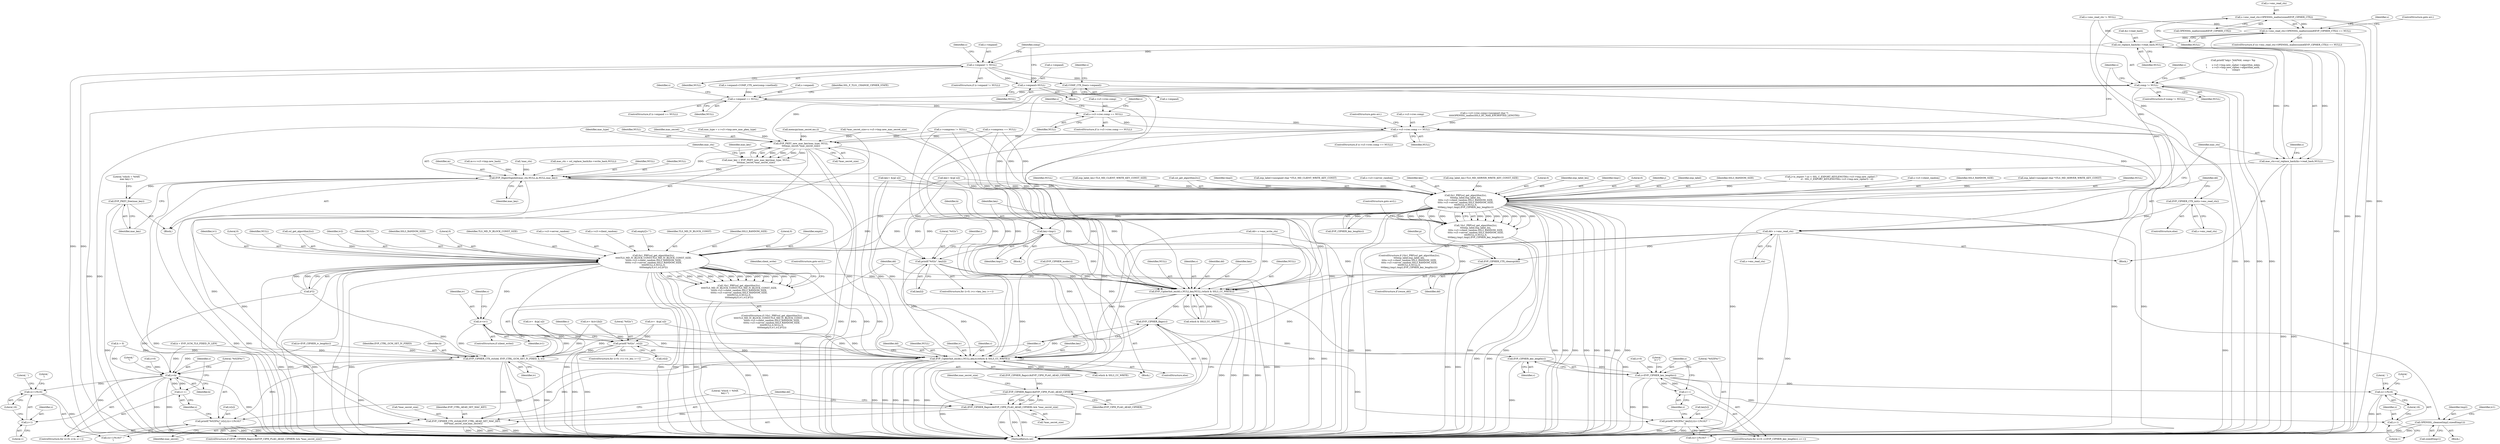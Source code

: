 digraph "0_openssl_34628967f1e65dc8f34e000f0f5518e21afbfc7b_0@API" {
"1000311" [label="(Call,s->enc_read_ctx=OPENSSL_malloc(sizeof(EVP_CIPHER_CTX)))"];
"1000310" [label="(Call,(s->enc_read_ctx=OPENSSL_malloc(sizeof(EVP_CIPHER_CTX))) == NULL)"];
"1000332" [label="(Call,ssl_replace_hash(&s->read_hash,NULL))"];
"1000330" [label="(Call,mac_ctx=ssl_replace_hash(&s->read_hash,NULL))"];
"1000786" [label="(Call,EVP_DigestSignInit(mac_ctx,NULL,m,NULL,mac_key))"];
"1000792" [label="(Call,EVP_PKEY_free(mac_key))"];
"1000826" [label="(Call,tls1_PRF(ssl_get_algorithm2(s),\n\t\t\t\texp_label,exp_label_len,\n\t\t\t\ts->s3->client_random,SSL3_RANDOM_SIZE,\n\t\t\t\ts->s3->server_random,SSL3_RANDOM_SIZE,\n\t\t\t\tNULL,0,NULL,0,\n\t\t\t\tkey,j,tmp1,tmp2,EVP_CIPHER_key_length(c)))"];
"1000825" [label="(Call,!tls1_PRF(ssl_get_algorithm2(s),\n\t\t\t\texp_label,exp_label_len,\n\t\t\t\ts->s3->client_random,SSL3_RANDOM_SIZE,\n\t\t\t\ts->s3->server_random,SSL3_RANDOM_SIZE,\n\t\t\t\tNULL,0,NULL,0,\n\t\t\t\tkey,j,tmp1,tmp2,EVP_CIPHER_key_length(c)))"];
"1000854" [label="(Call,key=tmp1)"];
"1000929" [label="(Call,printf(\"%02x\", key[i]))"];
"1000962" [label="(Call,EVP_CipherInit_ex(dd,c,NULL,key,NULL,(which & SSL3_CC_WRITE)))"];
"1000971" [label="(Call,EVP_CIPHER_CTX_ctrl(dd, EVP_CTRL_GCM_SET_IV_FIXED, k, iv))"];
"1000994" [label="(Call,EVP_CIPHER_CTX_ctrl(dd,EVP_CTRL_AEAD_SET_MAC_KEY,\n\t\t\t\t*mac_secret_size,mac_secret))"];
"1001036" [label="(Call,z<k)"];
"1001039" [label="(Call,z++)"];
"1001047" [label="(Call,(z+1)%16)"];
"1001048" [label="(Call,z+1)"];
"1001041" [label="(Call,printf(\"%02X%c\",iv[z],((z+1)%16)?' ':'\n'))"];
"1000989" [label="(Call,EVP_CIPHER_flags(c))"];
"1000988" [label="(Call,EVP_CIPHER_flags(c)&EVP_CIPH_FLAG_AEAD_CIPHER)"];
"1000987" [label="(Call,(EVP_CIPHER_flags(c)&EVP_CIPH_FLAG_AEAD_CIPHER) && *mac_secret_size)"];
"1001011" [label="(Call,EVP_CIPHER_key_length(c))"];
"1001009" [label="(Call,z<EVP_CIPHER_key_length(c))"];
"1001013" [label="(Call,z++)"];
"1001021" [label="(Call,(z+1)%16)"];
"1001022" [label="(Call,z+1)"];
"1001015" [label="(Call,printf(\"%02X%c\",key[z],((z+1)%16)?' ':'\n'))"];
"1000977" [label="(Call,EVP_CipherInit_ex(dd,c,NULL,key,iv,(which & SSL3_CC_WRITE)))"];
"1000864" [label="(Call,tls1_PRF(ssl_get_algorithm2(s),\n\t\t\t\t\tTLS_MD_IV_BLOCK_CONST,TLS_MD_IV_BLOCK_CONST_SIZE,\n\t\t\t\t\ts->s3->client_random,SSL3_RANDOM_SIZE,\n\t\t\t\t\ts->s3->server_random,SSL3_RANDOM_SIZE,\n\t\t\t\t\tNULL,0,NULL,0,\n\t\t\t\t\tempty,0,iv1,iv2,k*2))"];
"1000863" [label="(Call,!tls1_PRF(ssl_get_algorithm2(s),\n\t\t\t\t\tTLS_MD_IV_BLOCK_CONST,TLS_MD_IV_BLOCK_CONST_SIZE,\n\t\t\t\t\ts->s3->client_random,SSL3_RANDOM_SIZE,\n\t\t\t\t\ts->s3->server_random,SSL3_RANDOM_SIZE,\n\t\t\t\t\tNULL,0,NULL,0,\n\t\t\t\t\tempty,0,iv1,iv2,k*2))"];
"1000895" [label="(Call,iv=iv1)"];
"1000949" [label="(Call,printf(\"%02x\", iv[i]))"];
"1001060" [label="(Call,OPENSSL_cleanse(tmp2,sizeof(tmp1)))"];
"1000339" [label="(Call,s->expand != NULL)"];
"1000345" [label="(Call,COMP_CTX_free(s->expand))"];
"1000349" [label="(Call,s->expand=NULL)"];
"1000355" [label="(Call,comp != NULL)"];
"1000368" [label="(Call,s->expand == NULL)"];
"1000379" [label="(Call,s->s3->rrec.comp == NULL)"];
"1000401" [label="(Call,s->s3->rrec.comp == NULL)"];
"1000780" [label="(Call,EVP_PKEY_new_mac_key(mac_type, NULL,\n\t\t\t\tmac_secret,*mac_secret_size))"];
"1000778" [label="(Call,mac_key = EVP_PKEY_new_mac_key(mac_type, NULL,\n\t\t\t\tmac_secret,*mac_secret_size))"];
"1000321" [label="(Call,EVP_CIPHER_CTX_init(s->enc_read_ctx))"];
"1000325" [label="(Call,dd= s->enc_read_ctx)"];
"1000587" [label="(Call,EVP_CIPHER_CTX_cleanup(dd))"];
"1001041" [label="(Call,printf(\"%02X%c\",iv[z],((z+1)%16)?' ':'\n'))"];
"1000930" [label="(Literal,\"%02x\")"];
"1000600" [label="(Call,*mac_secret_size=s->s3->tmp.new_mac_secret_size)"];
"1000791" [label="(Identifier,mac_key)"];
"1000333" [label="(Call,&s->read_hash)"];
"1000994" [label="(Call,EVP_CIPHER_CTX_ctrl(dd,EVP_CTRL_AEAD_SET_MAC_KEY,\n\t\t\t\t*mac_secret_size,mac_secret))"];
"1001060" [label="(Call,OPENSSL_cleanse(tmp2,sizeof(tmp1)))"];
"1000315" [label="(Call,OPENSSL_malloc(sizeof(EVP_CIPHER_CTX)))"];
"1000351" [label="(Identifier,s)"];
"1000369" [label="(Call,s->expand)"];
"1000938" [label="(ControlStructure,for (i=0; i<c->iv_len; i++))"];
"1000110" [label="(Block,)"];
"1001051" [label="(Literal,16)"];
"1000387" [label="(Identifier,NULL)"];
"1001040" [label="(Identifier,z)"];
"1000884" [label="(Literal,0)"];
"1000345" [label="(Call,COMP_CTX_free(s->expand))"];
"1000767" [label="(Call,memcpy(mac_secret,ms,i))"];
"1000320" [label="(ControlStructure,else)"];
"1000928" [label="(Identifier,i)"];
"1000346" [label="(Call,s->expand)"];
"1000999" [label="(Identifier,mac_secret)"];
"1001026" [label="(Literal,' ')"];
"1000779" [label="(Identifier,mac_key)"];
"1000793" [label="(Identifier,mac_key)"];
"1000354" [label="(ControlStructure,if (comp != NULL))"];
"1000967" [label="(Identifier,NULL)"];
"1000357" [label="(Identifier,NULL)"];
"1000993" [label="(Identifier,mac_secret_size)"];
"1000788" [label="(Identifier,NULL)"];
"1000782" [label="(Identifier,NULL)"];
"1000836" [label="(Identifier,SSL3_RANDOM_SIZE)"];
"1000958" [label="(Call,EVP_CIPHER_mode(c))"];
"1000410" [label="(ControlStructure,goto err;)"];
"1000986" [label="(ControlStructure,if ((EVP_CIPHER_flags(c)&EVP_CIPH_FLAG_AEAD_CIPHER) && *mac_secret_size))"];
"1000614" [label="(Call,j=is_export ? (cl < SSL_C_EXPORT_KEYLENGTH(s->s3->tmp.new_cipher) ?\n\t               cl : SSL_C_EXPORT_KEYLENGTH(s->s3->tmp.new_cipher)) : cl)"];
"1000784" [label="(Call,*mac_secret_size)"];
"1000831" [label="(Call,s->s3->client_random)"];
"1000525" [label="(Call,s->compress != NULL)"];
"1000883" [label="(Identifier,NULL)"];
"1001037" [label="(Identifier,z)"];
"1000392" [label="(Identifier,s)"];
"1000992" [label="(Call,*mac_secret_size)"];
"1000988" [label="(Call,EVP_CIPHER_flags(c)&EVP_CIPH_FLAG_AEAD_CIPHER)"];
"1001081" [label="(MethodReturn,int)"];
"1001032" [label="(ControlStructure,for (z=0; z<k; z++))"];
"1001050" [label="(Literal,1)"];
"1000908" [label="(Identifier,s)"];
"1001001" [label="(Literal,\"which = %04X\nkey=\")"];
"1000350" [label="(Call,s->expand)"];
"1000375" [label="(Identifier,SSL_F_TLS1_CHANGE_CIPHER_STATE)"];
"1000981" [label="(Identifier,key)"];
"1000949" [label="(Call,printf(\"%02x\", iv[i]))"];
"1000842" [label="(Identifier,SSL3_RANDOM_SIZE)"];
"1000964" [label="(Identifier,c)"];
"1000859" [label="(Identifier,k)"];
"1001042" [label="(Literal,\"%02X%c\")"];
"1000741" [label="(Call,exp_label=(unsigned char *)TLS_MD_SERVER_WRITE_KEY_CONST)"];
"1000300" [label="(Call,s->enc_read_ctx != NULL)"];
"1000865" [label="(Call,ssl_get_algorithm2(s))"];
"1000368" [label="(Call,s->expand == NULL)"];
"1000843" [label="(Identifier,NULL)"];
"1000963" [label="(Identifier,dd)"];
"1000989" [label="(Call,EVP_CIPHER_flags(c))"];
"1000856" [label="(Identifier,tmp1)"];
"1000991" [label="(Identifier,EVP_CIPH_FLAG_AEAD_CIPHER)"];
"1000773" [label="(Call,EVP_CIPHER_flags(c)&EVP_CIPH_FLAG_AEAD_CIPHER)"];
"1001012" [label="(Identifier,c)"];
"1000783" [label="(Identifier,mac_secret)"];
"1000321" [label="(Call,EVP_CIPHER_CTX_init(s->enc_read_ctx))"];
"1000401" [label="(Call,s->s3->rrec.comp == NULL)"];
"1000732" [label="(Call,iv=  &(p[ n]))"];
"1000361" [label="(Identifier,s)"];
"1000789" [label="(Identifier,m)"];
"1000962" [label="(Call,EVP_CipherInit_ex(dd,c,NULL,key,NULL,(which & SSL3_CC_WRITE)))"];
"1000888" [label="(Identifier,iv2)"];
"1000367" [label="(ControlStructure,if (s->expand == NULL))"];
"1001020" [label="(Call,((z+1)%16)?' ':'\n')"];
"1000845" [label="(Identifier,NULL)"];
"1001015" [label="(Call,printf(\"%02X%c\",key[z],((z+1)%16)?' ':'\n'))"];
"1000323" [label="(Identifier,s)"];
"1000353" [label="(Identifier,NULL)"];
"1000699" [label="(Call,exp_label_len=TLS_MD_CLIENT_WRITE_KEY_CONST_SIZE)"];
"1000823" [label="(Block,)"];
"1000590" [label="(Identifier,p)"];
"1000383" [label="(Identifier,s)"];
"1000971" [label="(Call,EVP_CIPHER_CTX_ctrl(dd, EVP_CTRL_GCM_SET_IV_FIXED, k, iv))"];
"1001052" [label="(Literal,' ')"];
"1000337" [label="(Identifier,NULL)"];
"1001022" [label="(Call,z+1)"];
"1000854" [label="(Call,key=tmp1)"];
"1000494" [label="(Call,dd= s->enc_write_ctx)"];
"1000889" [label="(Call,k*2)"];
"1000894" [label="(Identifier,client_write)"];
"1000164" [label="(Call,m=s->s3->tmp.new_hash)"];
"1000326" [label="(Identifier,dd)"];
"1000881" [label="(Identifier,NULL)"];
"1000880" [label="(Identifier,SSL3_RANDOM_SIZE)"];
"1000827" [label="(Call,ssl_get_algorithm2(s))"];
"1000341" [label="(Identifier,s)"];
"1000359" [label="(Call,s->expand=COMP_CTX_new(comp->method))"];
"1000826" [label="(Call,tls1_PRF(ssl_get_algorithm2(s),\n\t\t\t\texp_label,exp_label_len,\n\t\t\t\ts->s3->client_random,SSL3_RANDOM_SIZE,\n\t\t\t\ts->s3->server_random,SSL3_RANDOM_SIZE,\n\t\t\t\tNULL,0,NULL,0,\n\t\t\t\tkey,j,tmp1,tmp2,EVP_CIPHER_key_length(c)))"];
"1000786" [label="(Call,EVP_DigestSignInit(mac_ctx,NULL,m,NULL,mac_key))"];
"1000931" [label="(Call,key[i])"];
"1000896" [label="(Identifier,iv)"];
"1000863" [label="(Call,!tls1_PRF(ssl_get_algorithm2(s),\n\t\t\t\t\tTLS_MD_IV_BLOCK_CONST,TLS_MD_IV_BLOCK_CONST_SIZE,\n\t\t\t\t\ts->s3->client_random,SSL3_RANDOM_SIZE,\n\t\t\t\t\ts->s3->server_random,SSL3_RANDOM_SIZE,\n\t\t\t\t\tNULL,0,NULL,0,\n\t\t\t\t\tempty,0,iv1,iv2,k*2))"];
"1000978" [label="(Identifier,dd)"];
"1001046" [label="(Call,((z+1)%16)?' ':'\n')"];
"1000194" [label="(Call,printf(\"\talg= %ld/%ld, comp= %p\n\",\n\t       s->s3->tmp.new_cipher->algorithm_mkey,\n\t       s->s3->tmp.new_cipher->algorithm_auth,\n\t       comp))"];
"1000983" [label="(Call,which & SSL3_CC_WRITE)"];
"1000585" [label="(ControlStructure,if (reuse_dd))"];
"1000400" [label="(ControlStructure,if (s->s3->rrec.comp == NULL))"];
"1001055" [label="(Literal,\"\n\")"];
"1000850" [label="(Identifier,tmp2)"];
"1001065" [label="(Identifier,iv1)"];
"1000780" [label="(Call,EVP_PKEY_new_mac_key(mac_type, NULL,\n\t\t\t\tmac_secret,*mac_secret_size))"];
"1000787" [label="(Identifier,mac_ctx)"];
"1000975" [label="(Identifier,iv)"];
"1000694" [label="(Call,exp_label=(unsigned char *)TLS_MD_CLIENT_WRITE_KEY_CONST)"];
"1000995" [label="(Identifier,dd)"];
"1001033" [label="(Call,z=0)"];
"1000886" [label="(Literal,0)"];
"1000977" [label="(Call,EVP_CipherInit_ex(dd,c,NULL,key,iv,(which & SSL3_CC_WRITE)))"];
"1000961" [label="(Block,)"];
"1000824" [label="(ControlStructure,if (!tls1_PRF(ssl_get_algorithm2(s),\n\t\t\t\texp_label,exp_label_len,\n\t\t\t\ts->s3->client_random,SSL3_RANDOM_SIZE,\n\t\t\t\ts->s3->server_random,SSL3_RANDOM_SIZE,\n\t\t\t\tNULL,0,NULL,0,\n\t\t\t\tkey,j,tmp1,tmp2,EVP_CIPHER_key_length(c))))"];
"1000339" [label="(Call,s->expand != NULL)"];
"1001043" [label="(Call,iv[z])"];
"1000344" [label="(Block,)"];
"1000379" [label="(Call,s->s3->rrec.comp == NULL)"];
"1001010" [label="(Identifier,z)"];
"1000973" [label="(Identifier,EVP_CTRL_GCM_SET_IV_FIXED)"];
"1001047" [label="(Call,(z+1)%16)"];
"1000372" [label="(Identifier,NULL)"];
"1000990" [label="(Identifier,c)"];
"1000414" [label="(Identifier,s)"];
"1000721" [label="(Call,key= &(p[ n]))"];
"1001017" [label="(Call,key[z])"];
"1000966" [label="(Identifier,key)"];
"1000330" [label="(Call,mac_ctx=ssl_replace_hash(&s->read_hash,NULL))"];
"1000980" [label="(Identifier,NULL)"];
"1000837" [label="(Call,s->s3->server_random)"];
"1000325" [label="(Call,dd= s->enc_read_ctx)"];
"1000402" [label="(Call,s->s3->rrec.comp)"];
"1000853" [label="(ControlStructure,goto err2;)"];
"1000847" [label="(Identifier,key)"];
"1000965" [label="(Identifier,NULL)"];
"1001027" [label="(Literal,'\n')"];
"1000918" [label="(ControlStructure,for (i=0; i<c->key_len; i++))"];
"1001013" [label="(Call,z++)"];
"1000322" [label="(Call,s->enc_read_ctx)"];
"1000746" [label="(Call,exp_label_len=TLS_MD_SERVER_WRITE_KEY_CONST_SIZE)"];
"1000327" [label="(Call,s->enc_read_ctx)"];
"1000846" [label="(Literal,0)"];
"1000830" [label="(Identifier,exp_label_len)"];
"1000855" [label="(Identifier,key)"];
"1001062" [label="(Call,sizeof(tmp1))"];
"1000892" [label="(ControlStructure,goto err2;)"];
"1001029" [label="(Literal,\"\niv=\")"];
"1000825" [label="(Call,!tls1_PRF(ssl_get_algorithm2(s),\n\t\t\t\texp_label,exp_label_len,\n\t\t\t\ts->s3->client_random,SSL3_RANDOM_SIZE,\n\t\t\t\ts->s3->server_random,SSL3_RANDOM_SIZE,\n\t\t\t\tNULL,0,NULL,0,\n\t\t\t\tkey,j,tmp1,tmp2,EVP_CIPHER_key_length(c)))"];
"1000868" [label="(Identifier,TLS_MD_IV_BLOCK_CONST_SIZE)"];
"1000987" [label="(Call,(EVP_CIPHER_flags(c)&EVP_CIPH_FLAG_AEAD_CIPHER) && *mac_secret_size)"];
"1000893" [label="(ControlStructure,if (client_write))"];
"1000997" [label="(Call,*mac_secret_size)"];
"1000849" [label="(Identifier,tmp1)"];
"1000875" [label="(Call,s->s3->server_random)"];
"1000864" [label="(Call,tls1_PRF(ssl_get_algorithm2(s),\n\t\t\t\t\tTLS_MD_IV_BLOCK_CONST,TLS_MD_IV_BLOCK_CONST_SIZE,\n\t\t\t\t\ts->s3->client_random,SSL3_RANDOM_SIZE,\n\t\t\t\t\ts->s3->server_random,SSL3_RANDOM_SIZE,\n\t\t\t\t\tNULL,0,NULL,0,\n\t\t\t\t\tempty,0,iv1,iv2,k*2))"];
"1000356" [label="(Identifier,comp)"];
"1000951" [label="(Call,iv[i])"];
"1000173" [label="(Call,mac_type = s->s3->tmp.new_mac_pkey_type)"];
"1001011" [label="(Call,EVP_CIPHER_key_length(c))"];
"1000777" [label="(Block,)"];
"1000507" [label="(Call,!mac_ctx)"];
"1000948" [label="(Identifier,i)"];
"1000319" [label="(ControlStructure,goto err;)"];
"1001006" [label="(Call,z=0)"];
"1000844" [label="(Literal,0)"];
"1001021" [label="(Call,(z+1)%16)"];
"1000343" [label="(Identifier,NULL)"];
"1001025" [label="(Literal,16)"];
"1000869" [label="(Call,s->s3->client_random)"];
"1000848" [label="(Identifier,j)"];
"1000338" [label="(ControlStructure,if (s->expand != NULL))"];
"1000347" [label="(Identifier,s)"];
"1000349" [label="(Call,s->expand=NULL)"];
"1000781" [label="(Identifier,mac_type)"];
"1001036" [label="(Call,z<k)"];
"1000672" [label="(Call,key= &(p[ n]))"];
"1000974" [label="(Identifier,k)"];
"1000683" [label="(Call,iv=  &(p[ n]))"];
"1000312" [label="(Call,s->enc_read_ctx)"];
"1000331" [label="(Identifier,mac_ctx)"];
"1000972" [label="(Identifier,dd)"];
"1001005" [label="(ControlStructure,for (z=0; z<EVP_CIPHER_key_length(c); z++))"];
"1000587" [label="(Call,EVP_CIPHER_CTX_cleanup(dd))"];
"1000309" [label="(ControlStructure,if ((s->enc_read_ctx=OPENSSL_malloc(sizeof(EVP_CIPHER_CTX))) == NULL))"];
"1000112" [label="(Call,empty[]=\"\")"];
"1000340" [label="(Call,s->expand)"];
"1000380" [label="(Call,s->s3->rrec.comp)"];
"1000516" [label="(Call,mac_ctx = ssl_replace_hash(&s->write_hash,NULL))"];
"1000275" [label="(Block,)"];
"1000318" [label="(Identifier,NULL)"];
"1001009" [label="(Call,z<EVP_CIPHER_key_length(c))"];
"1000982" [label="(Identifier,iv)"];
"1000867" [label="(Identifier,TLS_MD_IV_BLOCK_CONST)"];
"1000409" [label="(Identifier,NULL)"];
"1000950" [label="(Literal,\"%02x\")"];
"1000874" [label="(Identifier,SSL3_RANDOM_SIZE)"];
"1001049" [label="(Identifier,z)"];
"1000588" [label="(Identifier,dd)"];
"1000311" [label="(Call,s->enc_read_ctx=OPENSSL_malloc(sizeof(EVP_CIPHER_CTX)))"];
"1000829" [label="(Identifier,exp_label)"];
"1000858" [label="(Call,k > 0)"];
"1000778" [label="(Call,mac_key = EVP_PKEY_new_mac_key(mac_type, NULL,\n\t\t\t\tmac_secret,*mac_secret_size))"];
"1000355" [label="(Call,comp != NULL)"];
"1001023" [label="(Identifier,z)"];
"1000968" [label="(Call,which & SSL3_CC_WRITE)"];
"1001048" [label="(Call,z+1)"];
"1000895" [label="(Call,iv=iv1)"];
"1001061" [label="(Identifier,tmp2)"];
"1000792" [label="(Call,EVP_PKEY_free(mac_key))"];
"1000378" [label="(ControlStructure,if (s->s3->rrec.comp == NULL))"];
"1000405" [label="(Identifier,s)"];
"1000882" [label="(Literal,0)"];
"1000851" [label="(Call,EVP_CIPHER_key_length(c))"];
"1000976" [label="(ControlStructure,else)"];
"1000885" [label="(Identifier,empty)"];
"1000388" [label="(Call,s->s3->rrec.comp=(unsigned char *)\n\t\t\t\t\tOPENSSL_malloc(SSL3_RT_MAX_ENCRYPTED_LENGTH))"];
"1000790" [label="(Identifier,NULL)"];
"1001053" [label="(Literal,'\n')"];
"1001014" [label="(Identifier,z)"];
"1001039" [label="(Call,z++)"];
"1000648" [label="(Call,k=EVP_CIPHER_iv_length(c))"];
"1000540" [label="(Call,s->compress == NULL)"];
"1001016" [label="(Literal,\"%02X%c\")"];
"1000644" [label="(Call,k = EVP_GCM_TLS_FIXED_IV_LEN)"];
"1000310" [label="(Call,(s->enc_read_ctx=OPENSSL_malloc(sizeof(EVP_CIPHER_CTX))) == NULL)"];
"1000332" [label="(Call,ssl_replace_hash(&s->read_hash,NULL))"];
"1000979" [label="(Identifier,c)"];
"1000996" [label="(Identifier,EVP_CTRL_AEAD_SET_MAC_KEY)"];
"1001038" [label="(Identifier,k)"];
"1000887" [label="(Identifier,iv1)"];
"1000929" [label="(Call,printf(\"%02x\", key[i]))"];
"1000795" [label="(Literal,\"which = %04X\nmac key=\")"];
"1000899" [label="(Call,iv= &(iv1[k]))"];
"1001024" [label="(Literal,1)"];
"1000897" [label="(Identifier,iv1)"];
"1000862" [label="(ControlStructure,if (!tls1_PRF(ssl_get_algorithm2(s),\n\t\t\t\t\tTLS_MD_IV_BLOCK_CONST,TLS_MD_IV_BLOCK_CONST_SIZE,\n\t\t\t\t\ts->s3->client_random,SSL3_RANDOM_SIZE,\n\t\t\t\t\ts->s3->server_random,SSL3_RANDOM_SIZE,\n\t\t\t\t\tNULL,0,NULL,0,\n\t\t\t\t\tempty,0,iv1,iv2,k*2)))"];
"1000311" -> "1000310"  [label="AST: "];
"1000311" -> "1000315"  [label="CFG: "];
"1000312" -> "1000311"  [label="AST: "];
"1000315" -> "1000311"  [label="AST: "];
"1000318" -> "1000311"  [label="CFG: "];
"1000311" -> "1001081"  [label="DDG: "];
"1000311" -> "1001081"  [label="DDG: "];
"1000311" -> "1000310"  [label="DDG: "];
"1000311" -> "1000321"  [label="DDG: "];
"1000310" -> "1000309"  [label="AST: "];
"1000310" -> "1000318"  [label="CFG: "];
"1000318" -> "1000310"  [label="AST: "];
"1000319" -> "1000310"  [label="CFG: "];
"1000323" -> "1000310"  [label="CFG: "];
"1000310" -> "1001081"  [label="DDG: "];
"1000310" -> "1001081"  [label="DDG: "];
"1000300" -> "1000310"  [label="DDG: "];
"1000310" -> "1000332"  [label="DDG: "];
"1000332" -> "1000330"  [label="AST: "];
"1000332" -> "1000337"  [label="CFG: "];
"1000333" -> "1000332"  [label="AST: "];
"1000337" -> "1000332"  [label="AST: "];
"1000330" -> "1000332"  [label="CFG: "];
"1000332" -> "1001081"  [label="DDG: "];
"1000332" -> "1000330"  [label="DDG: "];
"1000332" -> "1000330"  [label="DDG: "];
"1000300" -> "1000332"  [label="DDG: "];
"1000332" -> "1000339"  [label="DDG: "];
"1000330" -> "1000275"  [label="AST: "];
"1000331" -> "1000330"  [label="AST: "];
"1000341" -> "1000330"  [label="CFG: "];
"1000330" -> "1001081"  [label="DDG: "];
"1000330" -> "1001081"  [label="DDG: "];
"1000330" -> "1000786"  [label="DDG: "];
"1000786" -> "1000777"  [label="AST: "];
"1000786" -> "1000791"  [label="CFG: "];
"1000787" -> "1000786"  [label="AST: "];
"1000788" -> "1000786"  [label="AST: "];
"1000789" -> "1000786"  [label="AST: "];
"1000790" -> "1000786"  [label="AST: "];
"1000791" -> "1000786"  [label="AST: "];
"1000793" -> "1000786"  [label="CFG: "];
"1000786" -> "1001081"  [label="DDG: "];
"1000786" -> "1001081"  [label="DDG: "];
"1000786" -> "1001081"  [label="DDG: "];
"1000516" -> "1000786"  [label="DDG: "];
"1000507" -> "1000786"  [label="DDG: "];
"1000780" -> "1000786"  [label="DDG: "];
"1000164" -> "1000786"  [label="DDG: "];
"1000778" -> "1000786"  [label="DDG: "];
"1000786" -> "1000792"  [label="DDG: "];
"1000786" -> "1000826"  [label="DDG: "];
"1000786" -> "1000962"  [label="DDG: "];
"1000786" -> "1000977"  [label="DDG: "];
"1000792" -> "1000777"  [label="AST: "];
"1000792" -> "1000793"  [label="CFG: "];
"1000793" -> "1000792"  [label="AST: "];
"1000795" -> "1000792"  [label="CFG: "];
"1000792" -> "1001081"  [label="DDG: "];
"1000792" -> "1001081"  [label="DDG: "];
"1000826" -> "1000825"  [label="AST: "];
"1000826" -> "1000851"  [label="CFG: "];
"1000827" -> "1000826"  [label="AST: "];
"1000829" -> "1000826"  [label="AST: "];
"1000830" -> "1000826"  [label="AST: "];
"1000831" -> "1000826"  [label="AST: "];
"1000836" -> "1000826"  [label="AST: "];
"1000837" -> "1000826"  [label="AST: "];
"1000842" -> "1000826"  [label="AST: "];
"1000843" -> "1000826"  [label="AST: "];
"1000844" -> "1000826"  [label="AST: "];
"1000845" -> "1000826"  [label="AST: "];
"1000846" -> "1000826"  [label="AST: "];
"1000847" -> "1000826"  [label="AST: "];
"1000848" -> "1000826"  [label="AST: "];
"1000849" -> "1000826"  [label="AST: "];
"1000850" -> "1000826"  [label="AST: "];
"1000851" -> "1000826"  [label="AST: "];
"1000825" -> "1000826"  [label="CFG: "];
"1000826" -> "1001081"  [label="DDG: "];
"1000826" -> "1001081"  [label="DDG: "];
"1000826" -> "1001081"  [label="DDG: "];
"1000826" -> "1001081"  [label="DDG: "];
"1000826" -> "1001081"  [label="DDG: "];
"1000826" -> "1001081"  [label="DDG: "];
"1000826" -> "1001081"  [label="DDG: "];
"1000826" -> "1001081"  [label="DDG: "];
"1000826" -> "1001081"  [label="DDG: "];
"1000826" -> "1001081"  [label="DDG: "];
"1000826" -> "1001081"  [label="DDG: "];
"1000826" -> "1001081"  [label="DDG: "];
"1000826" -> "1000825"  [label="DDG: "];
"1000826" -> "1000825"  [label="DDG: "];
"1000826" -> "1000825"  [label="DDG: "];
"1000826" -> "1000825"  [label="DDG: "];
"1000826" -> "1000825"  [label="DDG: "];
"1000826" -> "1000825"  [label="DDG: "];
"1000826" -> "1000825"  [label="DDG: "];
"1000826" -> "1000825"  [label="DDG: "];
"1000826" -> "1000825"  [label="DDG: "];
"1000826" -> "1000825"  [label="DDG: "];
"1000826" -> "1000825"  [label="DDG: "];
"1000826" -> "1000825"  [label="DDG: "];
"1000826" -> "1000825"  [label="DDG: "];
"1000827" -> "1000826"  [label="DDG: "];
"1000741" -> "1000826"  [label="DDG: "];
"1000694" -> "1000826"  [label="DDG: "];
"1000699" -> "1000826"  [label="DDG: "];
"1000746" -> "1000826"  [label="DDG: "];
"1000401" -> "1000826"  [label="DDG: "];
"1000355" -> "1000826"  [label="DDG: "];
"1000525" -> "1000826"  [label="DDG: "];
"1000540" -> "1000826"  [label="DDG: "];
"1000721" -> "1000826"  [label="DDG: "];
"1000672" -> "1000826"  [label="DDG: "];
"1000614" -> "1000826"  [label="DDG: "];
"1000851" -> "1000826"  [label="DDG: "];
"1000826" -> "1000854"  [label="DDG: "];
"1000826" -> "1000864"  [label="DDG: "];
"1000826" -> "1000864"  [label="DDG: "];
"1000826" -> "1000864"  [label="DDG: "];
"1000826" -> "1000864"  [label="DDG: "];
"1000826" -> "1000962"  [label="DDG: "];
"1000826" -> "1000977"  [label="DDG: "];
"1000826" -> "1001060"  [label="DDG: "];
"1000825" -> "1000824"  [label="AST: "];
"1000853" -> "1000825"  [label="CFG: "];
"1000855" -> "1000825"  [label="CFG: "];
"1000825" -> "1001081"  [label="DDG: "];
"1000825" -> "1001081"  [label="DDG: "];
"1000854" -> "1000823"  [label="AST: "];
"1000854" -> "1000856"  [label="CFG: "];
"1000855" -> "1000854"  [label="AST: "];
"1000856" -> "1000854"  [label="AST: "];
"1000859" -> "1000854"  [label="CFG: "];
"1000854" -> "1001081"  [label="DDG: "];
"1000854" -> "1001081"  [label="DDG: "];
"1000854" -> "1000929"  [label="DDG: "];
"1000854" -> "1000962"  [label="DDG: "];
"1000854" -> "1000977"  [label="DDG: "];
"1000929" -> "1000918"  [label="AST: "];
"1000929" -> "1000931"  [label="CFG: "];
"1000930" -> "1000929"  [label="AST: "];
"1000931" -> "1000929"  [label="AST: "];
"1000928" -> "1000929"  [label="CFG: "];
"1000929" -> "1001081"  [label="DDG: "];
"1000929" -> "1001081"  [label="DDG: "];
"1000721" -> "1000929"  [label="DDG: "];
"1000672" -> "1000929"  [label="DDG: "];
"1000929" -> "1000962"  [label="DDG: "];
"1000929" -> "1000977"  [label="DDG: "];
"1000962" -> "1000961"  [label="AST: "];
"1000962" -> "1000968"  [label="CFG: "];
"1000963" -> "1000962"  [label="AST: "];
"1000964" -> "1000962"  [label="AST: "];
"1000965" -> "1000962"  [label="AST: "];
"1000966" -> "1000962"  [label="AST: "];
"1000967" -> "1000962"  [label="AST: "];
"1000968" -> "1000962"  [label="AST: "];
"1000972" -> "1000962"  [label="CFG: "];
"1000962" -> "1001081"  [label="DDG: "];
"1000962" -> "1001081"  [label="DDG: "];
"1000962" -> "1001081"  [label="DDG: "];
"1000962" -> "1001081"  [label="DDG: "];
"1000325" -> "1000962"  [label="DDG: "];
"1000587" -> "1000962"  [label="DDG: "];
"1000494" -> "1000962"  [label="DDG: "];
"1000958" -> "1000962"  [label="DDG: "];
"1000864" -> "1000962"  [label="DDG: "];
"1000401" -> "1000962"  [label="DDG: "];
"1000355" -> "1000962"  [label="DDG: "];
"1000525" -> "1000962"  [label="DDG: "];
"1000540" -> "1000962"  [label="DDG: "];
"1000721" -> "1000962"  [label="DDG: "];
"1000672" -> "1000962"  [label="DDG: "];
"1000968" -> "1000962"  [label="DDG: "];
"1000968" -> "1000962"  [label="DDG: "];
"1000962" -> "1000971"  [label="DDG: "];
"1000962" -> "1000989"  [label="DDG: "];
"1000962" -> "1001015"  [label="DDG: "];
"1000971" -> "1000961"  [label="AST: "];
"1000971" -> "1000975"  [label="CFG: "];
"1000972" -> "1000971"  [label="AST: "];
"1000973" -> "1000971"  [label="AST: "];
"1000974" -> "1000971"  [label="AST: "];
"1000975" -> "1000971"  [label="AST: "];
"1000990" -> "1000971"  [label="CFG: "];
"1000971" -> "1001081"  [label="DDG: "];
"1000971" -> "1001081"  [label="DDG: "];
"1000971" -> "1001081"  [label="DDG: "];
"1000971" -> "1001081"  [label="DDG: "];
"1000858" -> "1000971"  [label="DDG: "];
"1000889" -> "1000971"  [label="DDG: "];
"1000648" -> "1000971"  [label="DDG: "];
"1000644" -> "1000971"  [label="DDG: "];
"1000683" -> "1000971"  [label="DDG: "];
"1000895" -> "1000971"  [label="DDG: "];
"1000732" -> "1000971"  [label="DDG: "];
"1000949" -> "1000971"  [label="DDG: "];
"1000899" -> "1000971"  [label="DDG: "];
"1000971" -> "1000994"  [label="DDG: "];
"1000971" -> "1001036"  [label="DDG: "];
"1000971" -> "1001041"  [label="DDG: "];
"1000994" -> "1000986"  [label="AST: "];
"1000994" -> "1000999"  [label="CFG: "];
"1000995" -> "1000994"  [label="AST: "];
"1000996" -> "1000994"  [label="AST: "];
"1000997" -> "1000994"  [label="AST: "];
"1000999" -> "1000994"  [label="AST: "];
"1001001" -> "1000994"  [label="CFG: "];
"1000994" -> "1001081"  [label="DDG: "];
"1000994" -> "1001081"  [label="DDG: "];
"1000994" -> "1001081"  [label="DDG: "];
"1000994" -> "1001081"  [label="DDG: "];
"1000994" -> "1001081"  [label="DDG: "];
"1000977" -> "1000994"  [label="DDG: "];
"1000987" -> "1000994"  [label="DDG: "];
"1000780" -> "1000994"  [label="DDG: "];
"1000767" -> "1000994"  [label="DDG: "];
"1001036" -> "1001032"  [label="AST: "];
"1001036" -> "1001038"  [label="CFG: "];
"1001037" -> "1001036"  [label="AST: "];
"1001038" -> "1001036"  [label="AST: "];
"1001042" -> "1001036"  [label="CFG: "];
"1001055" -> "1001036"  [label="CFG: "];
"1001036" -> "1001081"  [label="DDG: "];
"1001036" -> "1001081"  [label="DDG: "];
"1001036" -> "1001081"  [label="DDG: "];
"1001039" -> "1001036"  [label="DDG: "];
"1001033" -> "1001036"  [label="DDG: "];
"1000858" -> "1001036"  [label="DDG: "];
"1000889" -> "1001036"  [label="DDG: "];
"1000648" -> "1001036"  [label="DDG: "];
"1000644" -> "1001036"  [label="DDG: "];
"1001036" -> "1001039"  [label="DDG: "];
"1001036" -> "1001047"  [label="DDG: "];
"1001036" -> "1001048"  [label="DDG: "];
"1001039" -> "1001032"  [label="AST: "];
"1001039" -> "1001040"  [label="CFG: "];
"1001040" -> "1001039"  [label="AST: "];
"1001037" -> "1001039"  [label="CFG: "];
"1001047" -> "1001046"  [label="AST: "];
"1001047" -> "1001051"  [label="CFG: "];
"1001048" -> "1001047"  [label="AST: "];
"1001051" -> "1001047"  [label="AST: "];
"1001052" -> "1001047"  [label="CFG: "];
"1001053" -> "1001047"  [label="CFG: "];
"1001047" -> "1001081"  [label="DDG: "];
"1001048" -> "1001050"  [label="CFG: "];
"1001049" -> "1001048"  [label="AST: "];
"1001050" -> "1001048"  [label="AST: "];
"1001051" -> "1001048"  [label="CFG: "];
"1001041" -> "1001032"  [label="AST: "];
"1001041" -> "1001046"  [label="CFG: "];
"1001042" -> "1001041"  [label="AST: "];
"1001043" -> "1001041"  [label="AST: "];
"1001046" -> "1001041"  [label="AST: "];
"1001040" -> "1001041"  [label="CFG: "];
"1001041" -> "1001081"  [label="DDG: "];
"1001041" -> "1001081"  [label="DDG: "];
"1001041" -> "1001081"  [label="DDG: "];
"1000977" -> "1001041"  [label="DDG: "];
"1000989" -> "1000988"  [label="AST: "];
"1000989" -> "1000990"  [label="CFG: "];
"1000990" -> "1000989"  [label="AST: "];
"1000991" -> "1000989"  [label="CFG: "];
"1000989" -> "1000988"  [label="DDG: "];
"1000977" -> "1000989"  [label="DDG: "];
"1000989" -> "1001011"  [label="DDG: "];
"1000988" -> "1000987"  [label="AST: "];
"1000988" -> "1000991"  [label="CFG: "];
"1000991" -> "1000988"  [label="AST: "];
"1000993" -> "1000988"  [label="CFG: "];
"1000987" -> "1000988"  [label="CFG: "];
"1000988" -> "1001081"  [label="DDG: "];
"1000988" -> "1001081"  [label="DDG: "];
"1000988" -> "1000987"  [label="DDG: "];
"1000988" -> "1000987"  [label="DDG: "];
"1000773" -> "1000988"  [label="DDG: "];
"1000987" -> "1000986"  [label="AST: "];
"1000987" -> "1000992"  [label="CFG: "];
"1000992" -> "1000987"  [label="AST: "];
"1000995" -> "1000987"  [label="CFG: "];
"1001001" -> "1000987"  [label="CFG: "];
"1000987" -> "1001081"  [label="DDG: "];
"1000987" -> "1001081"  [label="DDG: "];
"1000987" -> "1001081"  [label="DDG: "];
"1000780" -> "1000987"  [label="DDG: "];
"1000600" -> "1000987"  [label="DDG: "];
"1001011" -> "1001009"  [label="AST: "];
"1001011" -> "1001012"  [label="CFG: "];
"1001012" -> "1001011"  [label="AST: "];
"1001009" -> "1001011"  [label="CFG: "];
"1001011" -> "1001081"  [label="DDG: "];
"1001011" -> "1001009"  [label="DDG: "];
"1001009" -> "1001005"  [label="AST: "];
"1001010" -> "1001009"  [label="AST: "];
"1001016" -> "1001009"  [label="CFG: "];
"1001029" -> "1001009"  [label="CFG: "];
"1001009" -> "1001081"  [label="DDG: "];
"1001009" -> "1001081"  [label="DDG: "];
"1001006" -> "1001009"  [label="DDG: "];
"1001013" -> "1001009"  [label="DDG: "];
"1001009" -> "1001013"  [label="DDG: "];
"1001009" -> "1001021"  [label="DDG: "];
"1001009" -> "1001022"  [label="DDG: "];
"1001013" -> "1001005"  [label="AST: "];
"1001013" -> "1001014"  [label="CFG: "];
"1001014" -> "1001013"  [label="AST: "];
"1001010" -> "1001013"  [label="CFG: "];
"1001021" -> "1001020"  [label="AST: "];
"1001021" -> "1001025"  [label="CFG: "];
"1001022" -> "1001021"  [label="AST: "];
"1001025" -> "1001021"  [label="AST: "];
"1001026" -> "1001021"  [label="CFG: "];
"1001027" -> "1001021"  [label="CFG: "];
"1001021" -> "1001081"  [label="DDG: "];
"1001022" -> "1001024"  [label="CFG: "];
"1001023" -> "1001022"  [label="AST: "];
"1001024" -> "1001022"  [label="AST: "];
"1001025" -> "1001022"  [label="CFG: "];
"1001015" -> "1001005"  [label="AST: "];
"1001015" -> "1001020"  [label="CFG: "];
"1001016" -> "1001015"  [label="AST: "];
"1001017" -> "1001015"  [label="AST: "];
"1001020" -> "1001015"  [label="AST: "];
"1001014" -> "1001015"  [label="CFG: "];
"1001015" -> "1001081"  [label="DDG: "];
"1001015" -> "1001081"  [label="DDG: "];
"1001015" -> "1001081"  [label="DDG: "];
"1000977" -> "1001015"  [label="DDG: "];
"1000977" -> "1000976"  [label="AST: "];
"1000977" -> "1000983"  [label="CFG: "];
"1000978" -> "1000977"  [label="AST: "];
"1000979" -> "1000977"  [label="AST: "];
"1000980" -> "1000977"  [label="AST: "];
"1000981" -> "1000977"  [label="AST: "];
"1000982" -> "1000977"  [label="AST: "];
"1000983" -> "1000977"  [label="AST: "];
"1000990" -> "1000977"  [label="CFG: "];
"1000977" -> "1001081"  [label="DDG: "];
"1000977" -> "1001081"  [label="DDG: "];
"1000977" -> "1001081"  [label="DDG: "];
"1000977" -> "1001081"  [label="DDG: "];
"1000977" -> "1001081"  [label="DDG: "];
"1000977" -> "1001081"  [label="DDG: "];
"1000325" -> "1000977"  [label="DDG: "];
"1000587" -> "1000977"  [label="DDG: "];
"1000494" -> "1000977"  [label="DDG: "];
"1000958" -> "1000977"  [label="DDG: "];
"1000864" -> "1000977"  [label="DDG: "];
"1000401" -> "1000977"  [label="DDG: "];
"1000355" -> "1000977"  [label="DDG: "];
"1000525" -> "1000977"  [label="DDG: "];
"1000540" -> "1000977"  [label="DDG: "];
"1000721" -> "1000977"  [label="DDG: "];
"1000672" -> "1000977"  [label="DDG: "];
"1000683" -> "1000977"  [label="DDG: "];
"1000895" -> "1000977"  [label="DDG: "];
"1000732" -> "1000977"  [label="DDG: "];
"1000949" -> "1000977"  [label="DDG: "];
"1000899" -> "1000977"  [label="DDG: "];
"1000983" -> "1000977"  [label="DDG: "];
"1000983" -> "1000977"  [label="DDG: "];
"1000864" -> "1000863"  [label="AST: "];
"1000864" -> "1000889"  [label="CFG: "];
"1000865" -> "1000864"  [label="AST: "];
"1000867" -> "1000864"  [label="AST: "];
"1000868" -> "1000864"  [label="AST: "];
"1000869" -> "1000864"  [label="AST: "];
"1000874" -> "1000864"  [label="AST: "];
"1000875" -> "1000864"  [label="AST: "];
"1000880" -> "1000864"  [label="AST: "];
"1000881" -> "1000864"  [label="AST: "];
"1000882" -> "1000864"  [label="AST: "];
"1000883" -> "1000864"  [label="AST: "];
"1000884" -> "1000864"  [label="AST: "];
"1000885" -> "1000864"  [label="AST: "];
"1000886" -> "1000864"  [label="AST: "];
"1000887" -> "1000864"  [label="AST: "];
"1000888" -> "1000864"  [label="AST: "];
"1000889" -> "1000864"  [label="AST: "];
"1000863" -> "1000864"  [label="CFG: "];
"1000864" -> "1001081"  [label="DDG: "];
"1000864" -> "1001081"  [label="DDG: "];
"1000864" -> "1001081"  [label="DDG: "];
"1000864" -> "1001081"  [label="DDG: "];
"1000864" -> "1001081"  [label="DDG: "];
"1000864" -> "1001081"  [label="DDG: "];
"1000864" -> "1001081"  [label="DDG: "];
"1000864" -> "1001081"  [label="DDG: "];
"1000864" -> "1001081"  [label="DDG: "];
"1000864" -> "1001081"  [label="DDG: "];
"1000864" -> "1001081"  [label="DDG: "];
"1000864" -> "1000863"  [label="DDG: "];
"1000864" -> "1000863"  [label="DDG: "];
"1000864" -> "1000863"  [label="DDG: "];
"1000864" -> "1000863"  [label="DDG: "];
"1000864" -> "1000863"  [label="DDG: "];
"1000864" -> "1000863"  [label="DDG: "];
"1000864" -> "1000863"  [label="DDG: "];
"1000864" -> "1000863"  [label="DDG: "];
"1000864" -> "1000863"  [label="DDG: "];
"1000864" -> "1000863"  [label="DDG: "];
"1000864" -> "1000863"  [label="DDG: "];
"1000864" -> "1000863"  [label="DDG: "];
"1000865" -> "1000864"  [label="DDG: "];
"1000112" -> "1000864"  [label="DDG: "];
"1000889" -> "1000864"  [label="DDG: "];
"1000889" -> "1000864"  [label="DDG: "];
"1000864" -> "1000895"  [label="DDG: "];
"1000863" -> "1000862"  [label="AST: "];
"1000892" -> "1000863"  [label="CFG: "];
"1000894" -> "1000863"  [label="CFG: "];
"1000863" -> "1001081"  [label="DDG: "];
"1000863" -> "1001081"  [label="DDG: "];
"1000895" -> "1000893"  [label="AST: "];
"1000895" -> "1000897"  [label="CFG: "];
"1000896" -> "1000895"  [label="AST: "];
"1000897" -> "1000895"  [label="AST: "];
"1000908" -> "1000895"  [label="CFG: "];
"1000895" -> "1000949"  [label="DDG: "];
"1000949" -> "1000938"  [label="AST: "];
"1000949" -> "1000951"  [label="CFG: "];
"1000950" -> "1000949"  [label="AST: "];
"1000951" -> "1000949"  [label="AST: "];
"1000948" -> "1000949"  [label="CFG: "];
"1000949" -> "1001081"  [label="DDG: "];
"1000949" -> "1001081"  [label="DDG: "];
"1000683" -> "1000949"  [label="DDG: "];
"1000732" -> "1000949"  [label="DDG: "];
"1000899" -> "1000949"  [label="DDG: "];
"1001060" -> "1000110"  [label="AST: "];
"1001060" -> "1001062"  [label="CFG: "];
"1001061" -> "1001060"  [label="AST: "];
"1001062" -> "1001060"  [label="AST: "];
"1001065" -> "1001060"  [label="CFG: "];
"1001060" -> "1001081"  [label="DDG: "];
"1001060" -> "1001081"  [label="DDG: "];
"1000339" -> "1000338"  [label="AST: "];
"1000339" -> "1000343"  [label="CFG: "];
"1000340" -> "1000339"  [label="AST: "];
"1000343" -> "1000339"  [label="AST: "];
"1000347" -> "1000339"  [label="CFG: "];
"1000356" -> "1000339"  [label="CFG: "];
"1000339" -> "1001081"  [label="DDG: "];
"1000339" -> "1001081"  [label="DDG: "];
"1000339" -> "1000345"  [label="DDG: "];
"1000339" -> "1000349"  [label="DDG: "];
"1000339" -> "1000355"  [label="DDG: "];
"1000345" -> "1000344"  [label="AST: "];
"1000345" -> "1000346"  [label="CFG: "];
"1000346" -> "1000345"  [label="AST: "];
"1000351" -> "1000345"  [label="CFG: "];
"1000345" -> "1001081"  [label="DDG: "];
"1000349" -> "1000344"  [label="AST: "];
"1000349" -> "1000353"  [label="CFG: "];
"1000350" -> "1000349"  [label="AST: "];
"1000353" -> "1000349"  [label="AST: "];
"1000356" -> "1000349"  [label="CFG: "];
"1000349" -> "1001081"  [label="DDG: "];
"1000355" -> "1000354"  [label="AST: "];
"1000355" -> "1000357"  [label="CFG: "];
"1000356" -> "1000355"  [label="AST: "];
"1000357" -> "1000355"  [label="AST: "];
"1000361" -> "1000355"  [label="CFG: "];
"1000414" -> "1000355"  [label="CFG: "];
"1000355" -> "1001081"  [label="DDG: "];
"1000355" -> "1001081"  [label="DDG: "];
"1000355" -> "1001081"  [label="DDG: "];
"1000194" -> "1000355"  [label="DDG: "];
"1000355" -> "1000368"  [label="DDG: "];
"1000355" -> "1000780"  [label="DDG: "];
"1000368" -> "1000367"  [label="AST: "];
"1000368" -> "1000372"  [label="CFG: "];
"1000369" -> "1000368"  [label="AST: "];
"1000372" -> "1000368"  [label="AST: "];
"1000375" -> "1000368"  [label="CFG: "];
"1000383" -> "1000368"  [label="CFG: "];
"1000368" -> "1001081"  [label="DDG: "];
"1000368" -> "1001081"  [label="DDG: "];
"1000368" -> "1001081"  [label="DDG: "];
"1000359" -> "1000368"  [label="DDG: "];
"1000368" -> "1000379"  [label="DDG: "];
"1000379" -> "1000378"  [label="AST: "];
"1000379" -> "1000387"  [label="CFG: "];
"1000380" -> "1000379"  [label="AST: "];
"1000387" -> "1000379"  [label="AST: "];
"1000392" -> "1000379"  [label="CFG: "];
"1000405" -> "1000379"  [label="CFG: "];
"1000379" -> "1000401"  [label="DDG: "];
"1000379" -> "1000401"  [label="DDG: "];
"1000401" -> "1000400"  [label="AST: "];
"1000401" -> "1000409"  [label="CFG: "];
"1000402" -> "1000401"  [label="AST: "];
"1000409" -> "1000401"  [label="AST: "];
"1000410" -> "1000401"  [label="CFG: "];
"1000414" -> "1000401"  [label="CFG: "];
"1000401" -> "1001081"  [label="DDG: "];
"1000401" -> "1001081"  [label="DDG: "];
"1000401" -> "1001081"  [label="DDG: "];
"1000388" -> "1000401"  [label="DDG: "];
"1000401" -> "1000780"  [label="DDG: "];
"1000780" -> "1000778"  [label="AST: "];
"1000780" -> "1000784"  [label="CFG: "];
"1000781" -> "1000780"  [label="AST: "];
"1000782" -> "1000780"  [label="AST: "];
"1000783" -> "1000780"  [label="AST: "];
"1000784" -> "1000780"  [label="AST: "];
"1000778" -> "1000780"  [label="CFG: "];
"1000780" -> "1001081"  [label="DDG: "];
"1000780" -> "1001081"  [label="DDG: "];
"1000780" -> "1001081"  [label="DDG: "];
"1000780" -> "1000778"  [label="DDG: "];
"1000780" -> "1000778"  [label="DDG: "];
"1000780" -> "1000778"  [label="DDG: "];
"1000780" -> "1000778"  [label="DDG: "];
"1000173" -> "1000780"  [label="DDG: "];
"1000525" -> "1000780"  [label="DDG: "];
"1000540" -> "1000780"  [label="DDG: "];
"1000767" -> "1000780"  [label="DDG: "];
"1000600" -> "1000780"  [label="DDG: "];
"1000778" -> "1000777"  [label="AST: "];
"1000779" -> "1000778"  [label="AST: "];
"1000787" -> "1000778"  [label="CFG: "];
"1000778" -> "1001081"  [label="DDG: "];
"1000321" -> "1000320"  [label="AST: "];
"1000321" -> "1000322"  [label="CFG: "];
"1000322" -> "1000321"  [label="AST: "];
"1000326" -> "1000321"  [label="CFG: "];
"1000321" -> "1001081"  [label="DDG: "];
"1000321" -> "1000325"  [label="DDG: "];
"1000325" -> "1000275"  [label="AST: "];
"1000325" -> "1000327"  [label="CFG: "];
"1000326" -> "1000325"  [label="AST: "];
"1000327" -> "1000325"  [label="AST: "];
"1000331" -> "1000325"  [label="CFG: "];
"1000325" -> "1001081"  [label="DDG: "];
"1000325" -> "1001081"  [label="DDG: "];
"1000300" -> "1000325"  [label="DDG: "];
"1000325" -> "1000587"  [label="DDG: "];
"1000587" -> "1000585"  [label="AST: "];
"1000587" -> "1000588"  [label="CFG: "];
"1000588" -> "1000587"  [label="AST: "];
"1000590" -> "1000587"  [label="CFG: "];
"1000587" -> "1001081"  [label="DDG: "];
"1000587" -> "1001081"  [label="DDG: "];
"1000494" -> "1000587"  [label="DDG: "];
}
